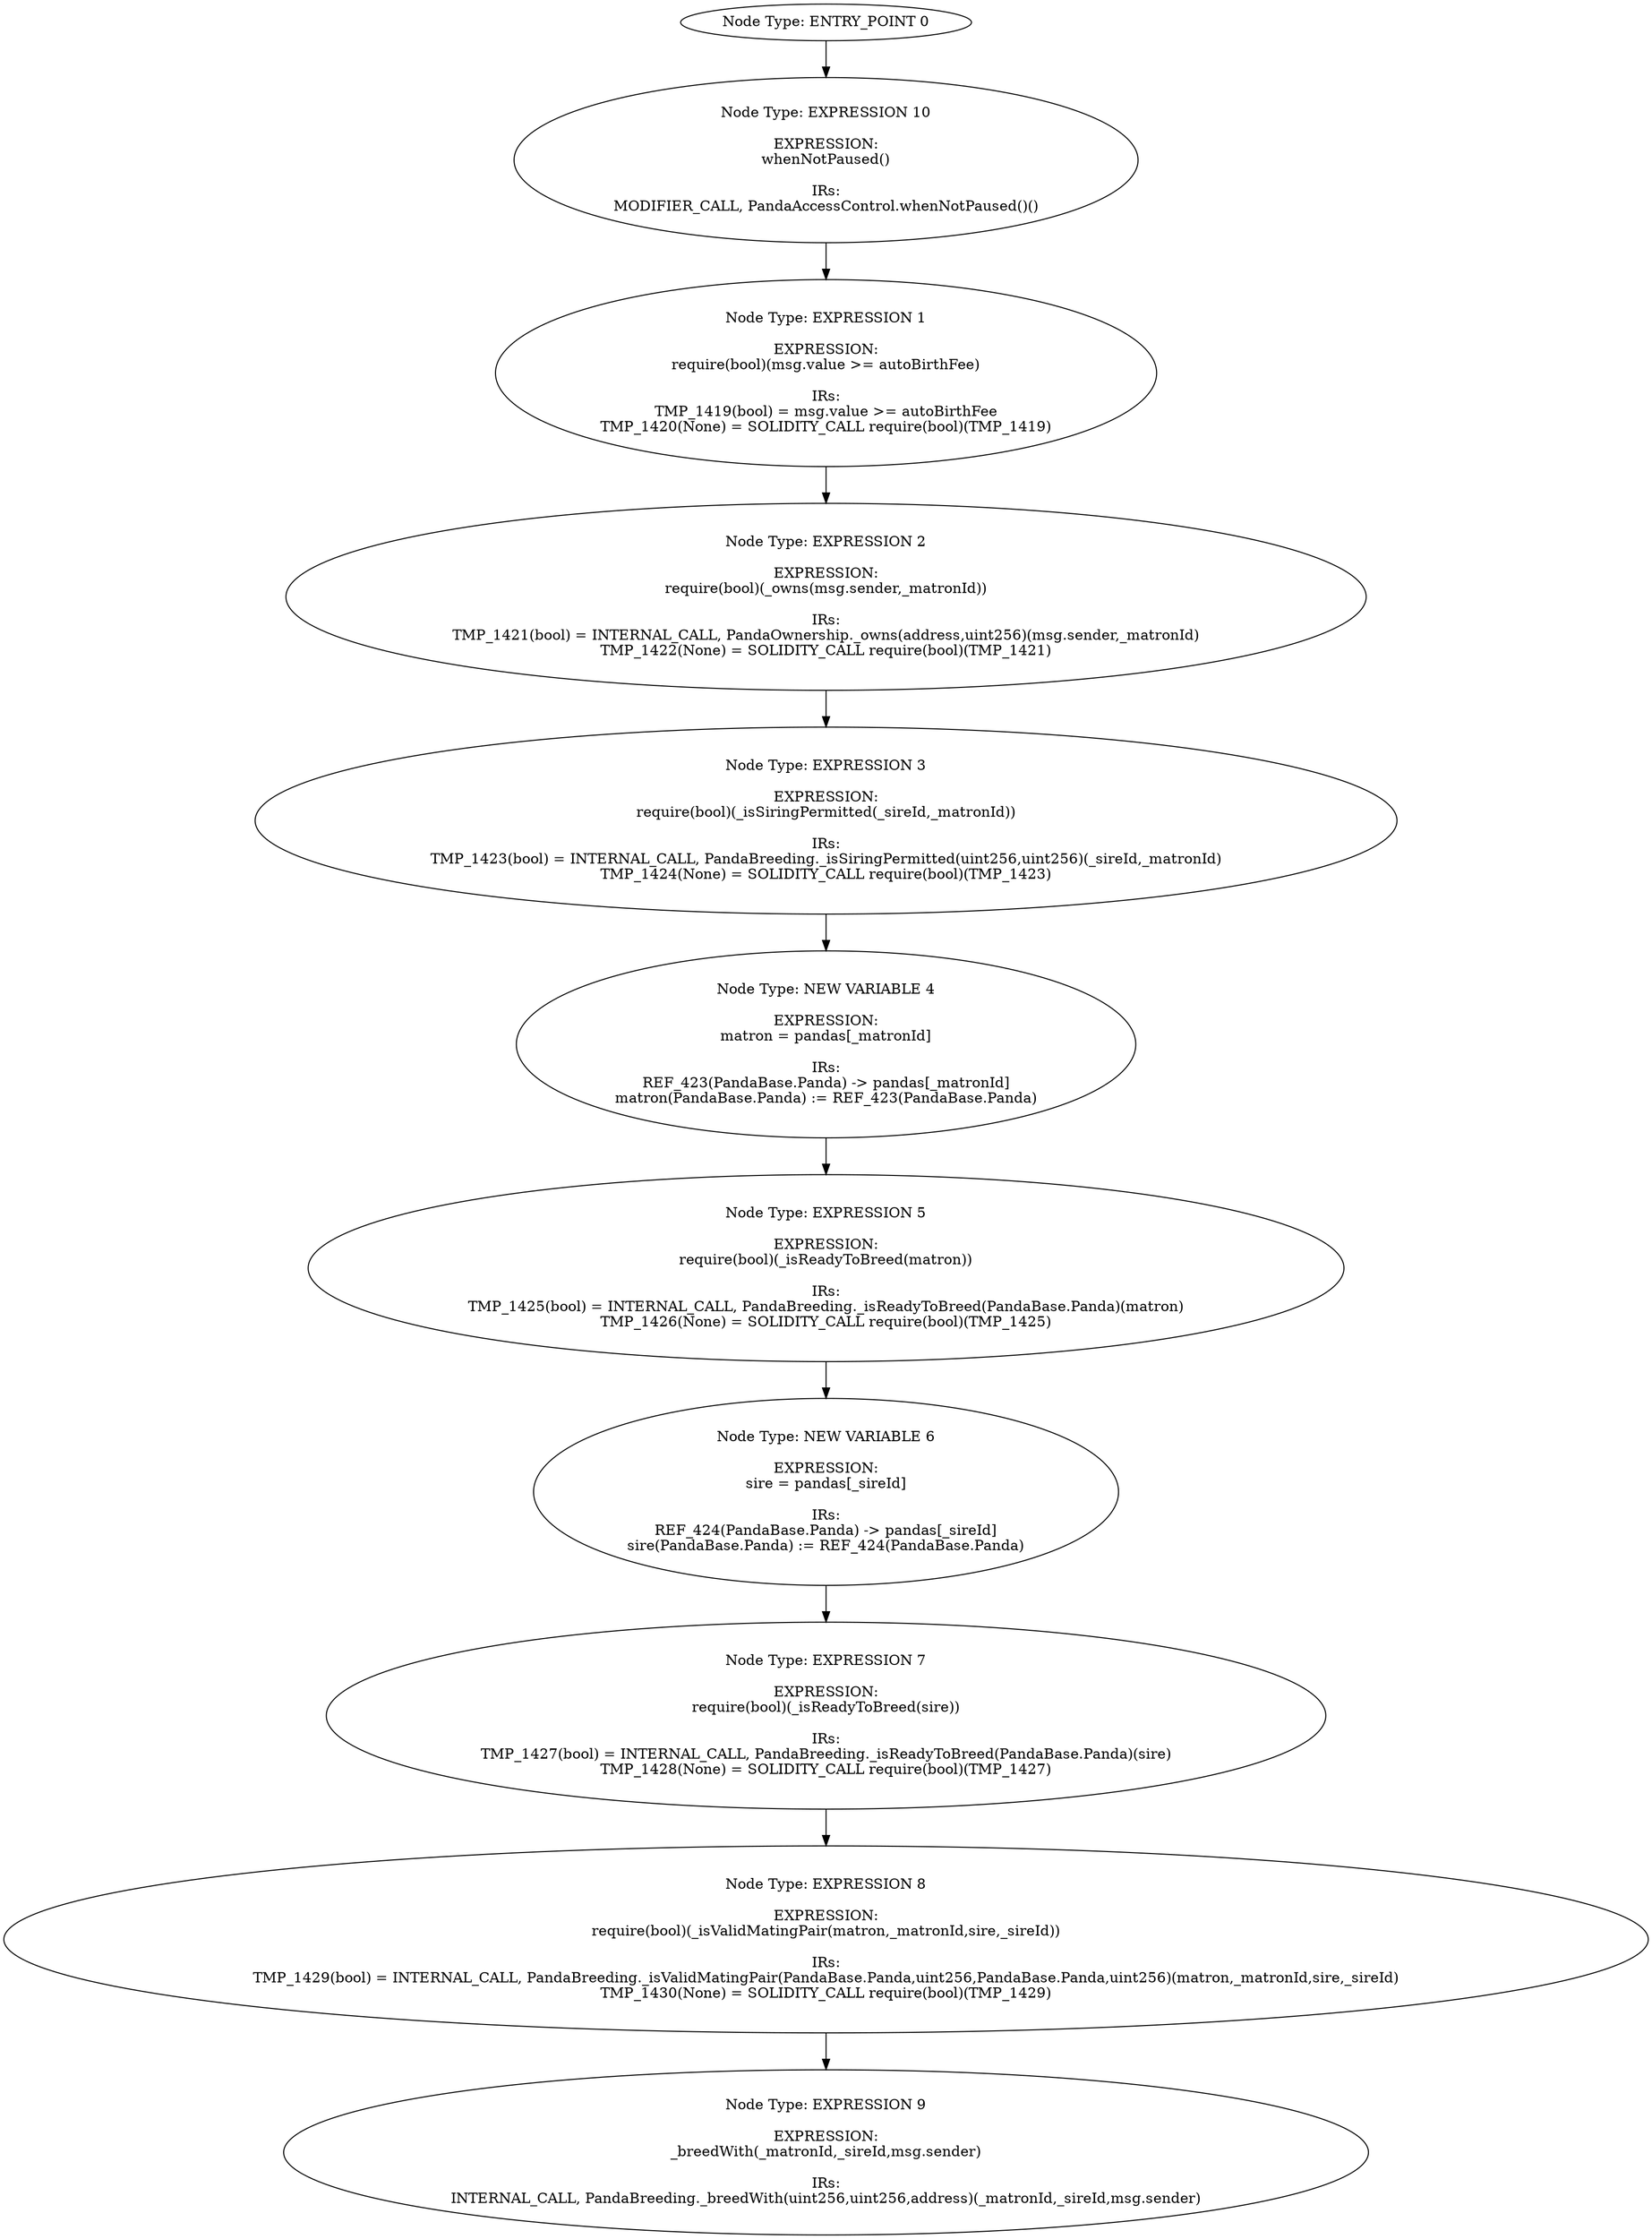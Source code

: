 digraph{
0[label="Node Type: ENTRY_POINT 0
"];
0->10;
1[label="Node Type: EXPRESSION 1

EXPRESSION:
require(bool)(msg.value >= autoBirthFee)

IRs:
TMP_1419(bool) = msg.value >= autoBirthFee
TMP_1420(None) = SOLIDITY_CALL require(bool)(TMP_1419)"];
1->2;
2[label="Node Type: EXPRESSION 2

EXPRESSION:
require(bool)(_owns(msg.sender,_matronId))

IRs:
TMP_1421(bool) = INTERNAL_CALL, PandaOwnership._owns(address,uint256)(msg.sender,_matronId)
TMP_1422(None) = SOLIDITY_CALL require(bool)(TMP_1421)"];
2->3;
3[label="Node Type: EXPRESSION 3

EXPRESSION:
require(bool)(_isSiringPermitted(_sireId,_matronId))

IRs:
TMP_1423(bool) = INTERNAL_CALL, PandaBreeding._isSiringPermitted(uint256,uint256)(_sireId,_matronId)
TMP_1424(None) = SOLIDITY_CALL require(bool)(TMP_1423)"];
3->4;
4[label="Node Type: NEW VARIABLE 4

EXPRESSION:
matron = pandas[_matronId]

IRs:
REF_423(PandaBase.Panda) -> pandas[_matronId]
matron(PandaBase.Panda) := REF_423(PandaBase.Panda)"];
4->5;
5[label="Node Type: EXPRESSION 5

EXPRESSION:
require(bool)(_isReadyToBreed(matron))

IRs:
TMP_1425(bool) = INTERNAL_CALL, PandaBreeding._isReadyToBreed(PandaBase.Panda)(matron)
TMP_1426(None) = SOLIDITY_CALL require(bool)(TMP_1425)"];
5->6;
6[label="Node Type: NEW VARIABLE 6

EXPRESSION:
sire = pandas[_sireId]

IRs:
REF_424(PandaBase.Panda) -> pandas[_sireId]
sire(PandaBase.Panda) := REF_424(PandaBase.Panda)"];
6->7;
7[label="Node Type: EXPRESSION 7

EXPRESSION:
require(bool)(_isReadyToBreed(sire))

IRs:
TMP_1427(bool) = INTERNAL_CALL, PandaBreeding._isReadyToBreed(PandaBase.Panda)(sire)
TMP_1428(None) = SOLIDITY_CALL require(bool)(TMP_1427)"];
7->8;
8[label="Node Type: EXPRESSION 8

EXPRESSION:
require(bool)(_isValidMatingPair(matron,_matronId,sire,_sireId))

IRs:
TMP_1429(bool) = INTERNAL_CALL, PandaBreeding._isValidMatingPair(PandaBase.Panda,uint256,PandaBase.Panda,uint256)(matron,_matronId,sire,_sireId)
TMP_1430(None) = SOLIDITY_CALL require(bool)(TMP_1429)"];
8->9;
9[label="Node Type: EXPRESSION 9

EXPRESSION:
_breedWith(_matronId,_sireId,msg.sender)

IRs:
INTERNAL_CALL, PandaBreeding._breedWith(uint256,uint256,address)(_matronId,_sireId,msg.sender)"];
10[label="Node Type: EXPRESSION 10

EXPRESSION:
whenNotPaused()

IRs:
MODIFIER_CALL, PandaAccessControl.whenNotPaused()()"];
10->1;
}
